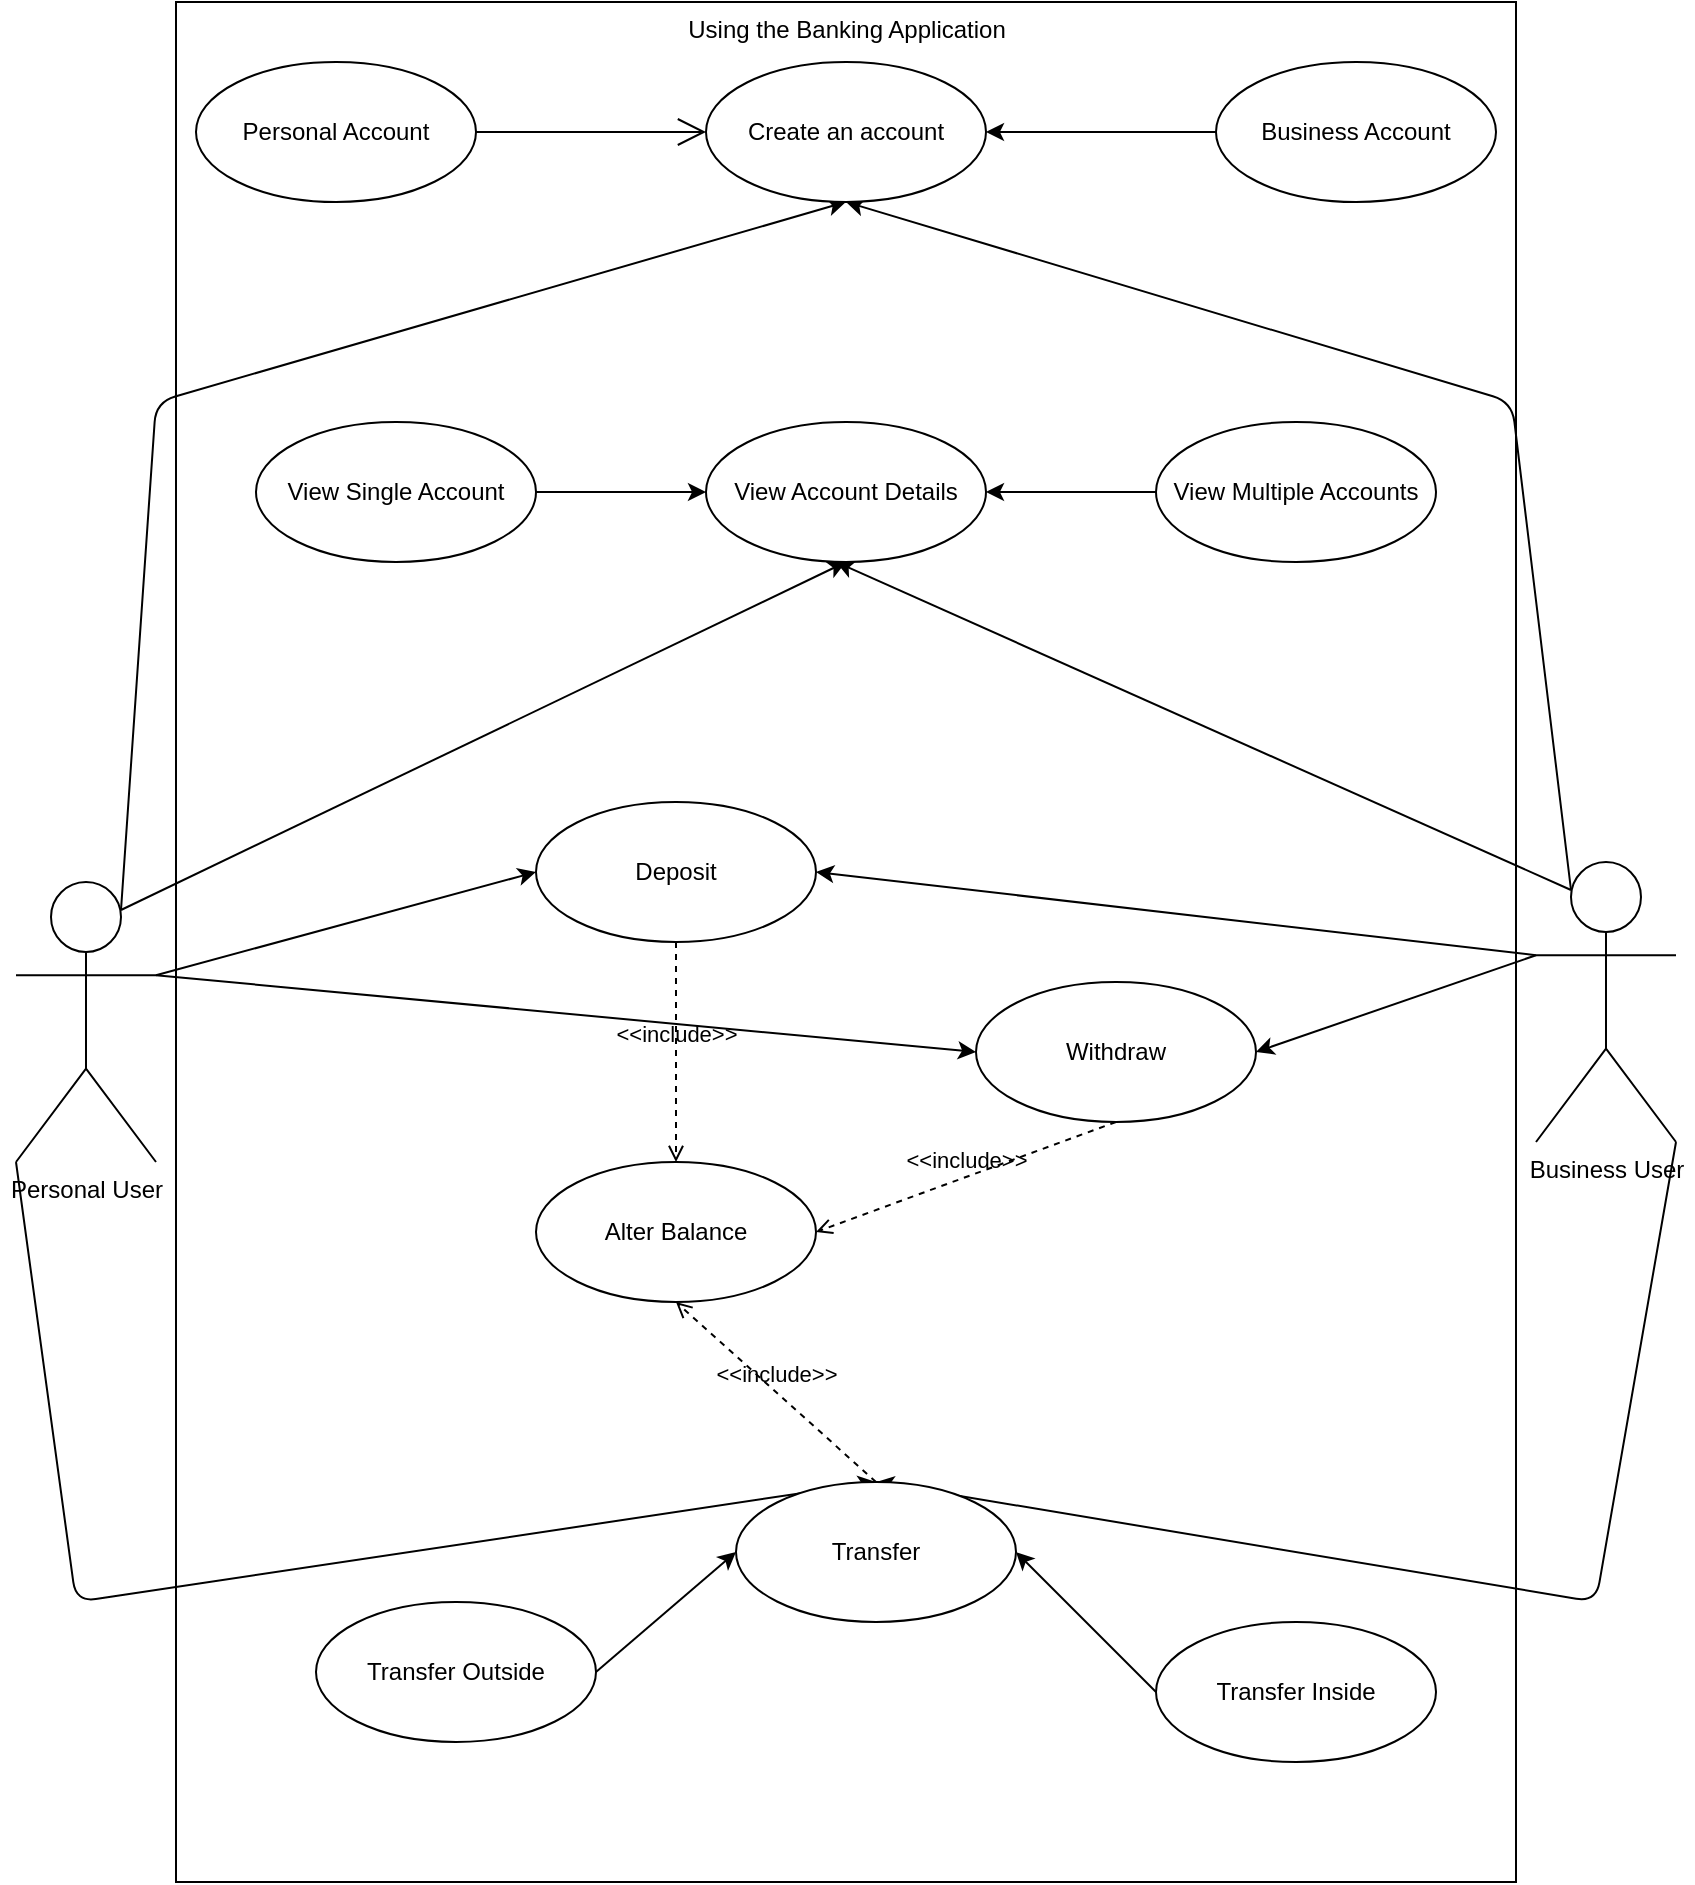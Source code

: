<mxfile>
    <diagram id="ZalmG5EZ3Z9tpUEbuHGg" name="Page-1">
        <mxGraphModel dx="1718" dy="1190" grid="1" gridSize="10" guides="1" tooltips="1" connect="1" arrows="1" fold="1" page="1" pageScale="1" pageWidth="850" pageHeight="1100" math="0" shadow="0">
            <root>
                <mxCell id="0"/>
                <mxCell id="1" parent="0"/>
                <mxCell id="58" value="Using the Banking Application" style="html=1;align=center;verticalAlign=top;rounded=0;absoluteArcSize=1;arcSize=20;glass=0;" vertex="1" parent="1">
                    <mxGeometry x="90" y="40" width="670" height="940" as="geometry"/>
                </mxCell>
                <mxCell id="26" style="edgeStyle=none;html=1;exitX=0.75;exitY=0.1;exitDx=0;exitDy=0;exitPerimeter=0;entryX=0.5;entryY=1;entryDx=0;entryDy=0;" edge="1" parent="1" source="2" target="10">
                    <mxGeometry relative="1" as="geometry">
                        <Array as="points">
                            <mxPoint x="80" y="240"/>
                        </Array>
                    </mxGeometry>
                </mxCell>
                <mxCell id="33" style="edgeStyle=none;html=1;exitX=0;exitY=1;exitDx=0;exitDy=0;exitPerimeter=0;entryX=0.5;entryY=0;entryDx=0;entryDy=0;" edge="1" parent="1" source="2" target="36">
                    <mxGeometry relative="1" as="geometry">
                        <Array as="points">
                            <mxPoint x="40" y="840"/>
                        </Array>
                    </mxGeometry>
                </mxCell>
                <mxCell id="48" style="edgeStyle=none;html=1;exitX=1;exitY=0.333;exitDx=0;exitDy=0;exitPerimeter=0;entryX=0;entryY=0.5;entryDx=0;entryDy=0;" edge="1" parent="1" source="2" target="20">
                    <mxGeometry relative="1" as="geometry"/>
                </mxCell>
                <mxCell id="51" style="edgeStyle=none;html=1;exitX=1;exitY=0.333;exitDx=0;exitDy=0;exitPerimeter=0;entryX=0;entryY=0.5;entryDx=0;entryDy=0;" edge="1" parent="1" source="2" target="21">
                    <mxGeometry relative="1" as="geometry"/>
                </mxCell>
                <mxCell id="52" style="edgeStyle=none;html=1;exitX=0.75;exitY=0.1;exitDx=0;exitDy=0;exitPerimeter=0;entryX=0.5;entryY=1;entryDx=0;entryDy=0;" edge="1" parent="1" source="2" target="37">
                    <mxGeometry relative="1" as="geometry"/>
                </mxCell>
                <mxCell id="2" value="Personal User&lt;br&gt;" style="shape=umlActor;verticalLabelPosition=bottom;verticalAlign=top;html=1;" vertex="1" parent="1">
                    <mxGeometry x="10" y="480" width="70" height="140" as="geometry"/>
                </mxCell>
                <mxCell id="25" style="edgeStyle=none;html=1;exitX=0.25;exitY=0.1;exitDx=0;exitDy=0;exitPerimeter=0;entryX=0.5;entryY=1;entryDx=0;entryDy=0;" edge="1" parent="1" source="5" target="10">
                    <mxGeometry relative="1" as="geometry">
                        <mxPoint x="430" y="180" as="targetPoint"/>
                        <Array as="points">
                            <mxPoint x="758" y="240"/>
                        </Array>
                    </mxGeometry>
                </mxCell>
                <mxCell id="34" style="edgeStyle=none;html=1;exitX=1;exitY=1;exitDx=0;exitDy=0;exitPerimeter=0;entryX=0.5;entryY=0;entryDx=0;entryDy=0;" edge="1" parent="1" source="5" target="36">
                    <mxGeometry relative="1" as="geometry">
                        <Array as="points">
                            <mxPoint x="800" y="840"/>
                        </Array>
                    </mxGeometry>
                </mxCell>
                <mxCell id="49" style="edgeStyle=none;html=1;exitX=0;exitY=0.333;exitDx=0;exitDy=0;exitPerimeter=0;entryX=1;entryY=0.5;entryDx=0;entryDy=0;" edge="1" parent="1" source="5" target="21">
                    <mxGeometry relative="1" as="geometry"/>
                </mxCell>
                <mxCell id="50" style="edgeStyle=none;html=1;exitX=0;exitY=0.333;exitDx=0;exitDy=0;exitPerimeter=0;entryX=1;entryY=0.5;entryDx=0;entryDy=0;" edge="1" parent="1" source="5" target="20">
                    <mxGeometry relative="1" as="geometry"/>
                </mxCell>
                <mxCell id="53" style="edgeStyle=none;html=1;exitX=0.25;exitY=0.1;exitDx=0;exitDy=0;exitPerimeter=0;" edge="1" parent="1" source="5">
                    <mxGeometry relative="1" as="geometry">
                        <mxPoint x="420" y="320" as="targetPoint"/>
                    </mxGeometry>
                </mxCell>
                <mxCell id="5" value="Business User&lt;br&gt;" style="shape=umlActor;verticalLabelPosition=bottom;verticalAlign=top;html=1;" vertex="1" parent="1">
                    <mxGeometry x="770" y="470" width="70" height="140" as="geometry"/>
                </mxCell>
                <mxCell id="21" value="Withdraw" style="ellipse;whiteSpace=wrap;html=1;" vertex="1" parent="1">
                    <mxGeometry x="490" y="530" width="140" height="70" as="geometry"/>
                </mxCell>
                <mxCell id="13" value="Business Account" style="ellipse;whiteSpace=wrap;html=1;" vertex="1" parent="1">
                    <mxGeometry x="610" y="70" width="140" height="70" as="geometry"/>
                </mxCell>
                <mxCell id="19" style="edgeStyle=none;html=1;exitX=0;exitY=0.5;exitDx=0;exitDy=0;entryX=1;entryY=0.5;entryDx=0;entryDy=0;" edge="1" parent="1" source="13" target="10">
                    <mxGeometry relative="1" as="geometry"/>
                </mxCell>
                <mxCell id="10" value="Create an account" style="ellipse;whiteSpace=wrap;html=1;" vertex="1" parent="1">
                    <mxGeometry x="355" y="70" width="140" height="70" as="geometry"/>
                </mxCell>
                <mxCell id="15" value="" style="endArrow=open;endFill=1;endSize=12;html=1;exitX=1;exitY=0.5;exitDx=0;exitDy=0;entryX=0;entryY=0.5;entryDx=0;entryDy=0;" edge="1" parent="1" source="11" target="10">
                    <mxGeometry width="160" relative="1" as="geometry">
                        <mxPoint x="300" y="145" as="sourcePoint"/>
                        <mxPoint x="420" y="144.5" as="targetPoint"/>
                    </mxGeometry>
                </mxCell>
                <mxCell id="11" value="Personal Account&lt;span style=&quot;color: rgba(0, 0, 0, 0); font-family: monospace; font-size: 0px; text-align: start;&quot;&gt;%3CmxGraphModel%3E%3Croot%3E%3CmxCell%20id%3D%220%22%2F%3E%3CmxCell%20id%3D%221%22%20parent%3D%220%22%2F%3E%3CmxCell%20id%3D%222%22%20value%3D%22Personal%20User%26lt%3Bbr%26gt%3B%22%20style%3D%22shape%3DumlActor%3BverticalLabelPosition%3Dbottom%3BverticalAlign%3Dtop%3Bhtml%3D1%3B%22%20vertex%3D%221%22%20parent%3D%221%22%3E%3CmxGeometry%20x%3D%22150%22%20y%3D%22310%22%20width%3D%2270%22%20height%3D%22140%22%20as%3D%22geometry%22%2F%3E%3C%2FmxCell%3E%3C%2Froot%3E%3C%2FmxGraphModel%3E&lt;/span&gt;" style="ellipse;whiteSpace=wrap;html=1;" vertex="1" parent="1">
                    <mxGeometry x="100" y="70" width="140" height="70" as="geometry"/>
                </mxCell>
                <mxCell id="37" value="View Account Details" style="ellipse;whiteSpace=wrap;html=1;" vertex="1" parent="1">
                    <mxGeometry x="355" y="250" width="140" height="70" as="geometry"/>
                </mxCell>
                <mxCell id="23" value="Transfer Inside" style="ellipse;whiteSpace=wrap;html=1;" vertex="1" parent="1">
                    <mxGeometry x="580" y="850" width="140" height="70" as="geometry"/>
                </mxCell>
                <mxCell id="40" style="edgeStyle=none;html=1;exitX=0;exitY=0.5;exitDx=0;exitDy=0;entryX=1;entryY=0.5;entryDx=0;entryDy=0;" edge="1" parent="1" source="23" target="36">
                    <mxGeometry relative="1" as="geometry"/>
                </mxCell>
                <mxCell id="36" value="Transfer" style="ellipse;whiteSpace=wrap;html=1;" vertex="1" parent="1">
                    <mxGeometry x="370" y="780" width="140" height="70" as="geometry"/>
                </mxCell>
                <mxCell id="39" style="edgeStyle=none;html=1;exitX=1;exitY=0.5;exitDx=0;exitDy=0;entryX=0;entryY=0.5;entryDx=0;entryDy=0;" edge="1" parent="1" source="22" target="36">
                    <mxGeometry relative="1" as="geometry"/>
                </mxCell>
                <mxCell id="22" value="Transfer Outside" style="ellipse;whiteSpace=wrap;html=1;" vertex="1" parent="1">
                    <mxGeometry x="160" y="840" width="140" height="70" as="geometry"/>
                </mxCell>
                <mxCell id="20" value="Deposit" style="ellipse;whiteSpace=wrap;html=1;" vertex="1" parent="1">
                    <mxGeometry x="270" y="440" width="140" height="70" as="geometry"/>
                </mxCell>
                <mxCell id="44" style="edgeStyle=none;html=1;exitX=0;exitY=0.5;exitDx=0;exitDy=0;entryX=1;entryY=0.5;entryDx=0;entryDy=0;" edge="1" parent="1" source="41" target="37">
                    <mxGeometry relative="1" as="geometry"/>
                </mxCell>
                <mxCell id="41" value="View Multiple Accounts" style="ellipse;whiteSpace=wrap;html=1;" vertex="1" parent="1">
                    <mxGeometry x="580" y="250" width="140" height="70" as="geometry"/>
                </mxCell>
                <mxCell id="43" style="edgeStyle=none;html=1;exitX=1;exitY=0.5;exitDx=0;exitDy=0;entryX=0;entryY=0.5;entryDx=0;entryDy=0;" edge="1" parent="1" source="42" target="37">
                    <mxGeometry relative="1" as="geometry"/>
                </mxCell>
                <mxCell id="42" value="View Single Account" style="ellipse;whiteSpace=wrap;html=1;" vertex="1" parent="1">
                    <mxGeometry x="130" y="250" width="140" height="70" as="geometry"/>
                </mxCell>
                <mxCell id="47" value="Alter Balance" style="ellipse;whiteSpace=wrap;html=1;" vertex="1" parent="1">
                    <mxGeometry x="270" y="620" width="140" height="70" as="geometry"/>
                </mxCell>
                <mxCell id="54" value="&amp;lt;&amp;lt;include&amp;gt;&amp;gt;" style="html=1;verticalAlign=bottom;labelBackgroundColor=none;endArrow=open;endFill=0;dashed=1;entryX=0.5;entryY=0;entryDx=0;entryDy=0;exitX=0.5;exitY=1;exitDx=0;exitDy=0;" edge="1" parent="1" source="20" target="47">
                    <mxGeometry width="160" relative="1" as="geometry">
                        <mxPoint x="260" y="590" as="sourcePoint"/>
                        <mxPoint x="420" y="590" as="targetPoint"/>
                    </mxGeometry>
                </mxCell>
                <mxCell id="55" value="&amp;lt;&amp;lt;include&amp;gt;&amp;gt;" style="html=1;verticalAlign=bottom;labelBackgroundColor=none;endArrow=open;endFill=0;dashed=1;entryX=1;entryY=0.5;entryDx=0;entryDy=0;exitX=0.5;exitY=1;exitDx=0;exitDy=0;" edge="1" parent="1" source="21" target="47">
                    <mxGeometry width="160" relative="1" as="geometry">
                        <mxPoint x="330" y="570" as="sourcePoint"/>
                        <mxPoint x="490" y="570" as="targetPoint"/>
                    </mxGeometry>
                </mxCell>
                <mxCell id="56" value="&amp;lt;&amp;lt;include&amp;gt;&amp;gt;" style="html=1;verticalAlign=bottom;labelBackgroundColor=none;endArrow=open;endFill=0;dashed=1;entryX=0.5;entryY=1;entryDx=0;entryDy=0;exitX=0.5;exitY=0;exitDx=0;exitDy=0;" edge="1" parent="1" source="36" target="47">
                    <mxGeometry width="160" relative="1" as="geometry">
                        <mxPoint x="330" y="570" as="sourcePoint"/>
                        <mxPoint x="490" y="570" as="targetPoint"/>
                    </mxGeometry>
                </mxCell>
            </root>
        </mxGraphModel>
    </diagram>
</mxfile>